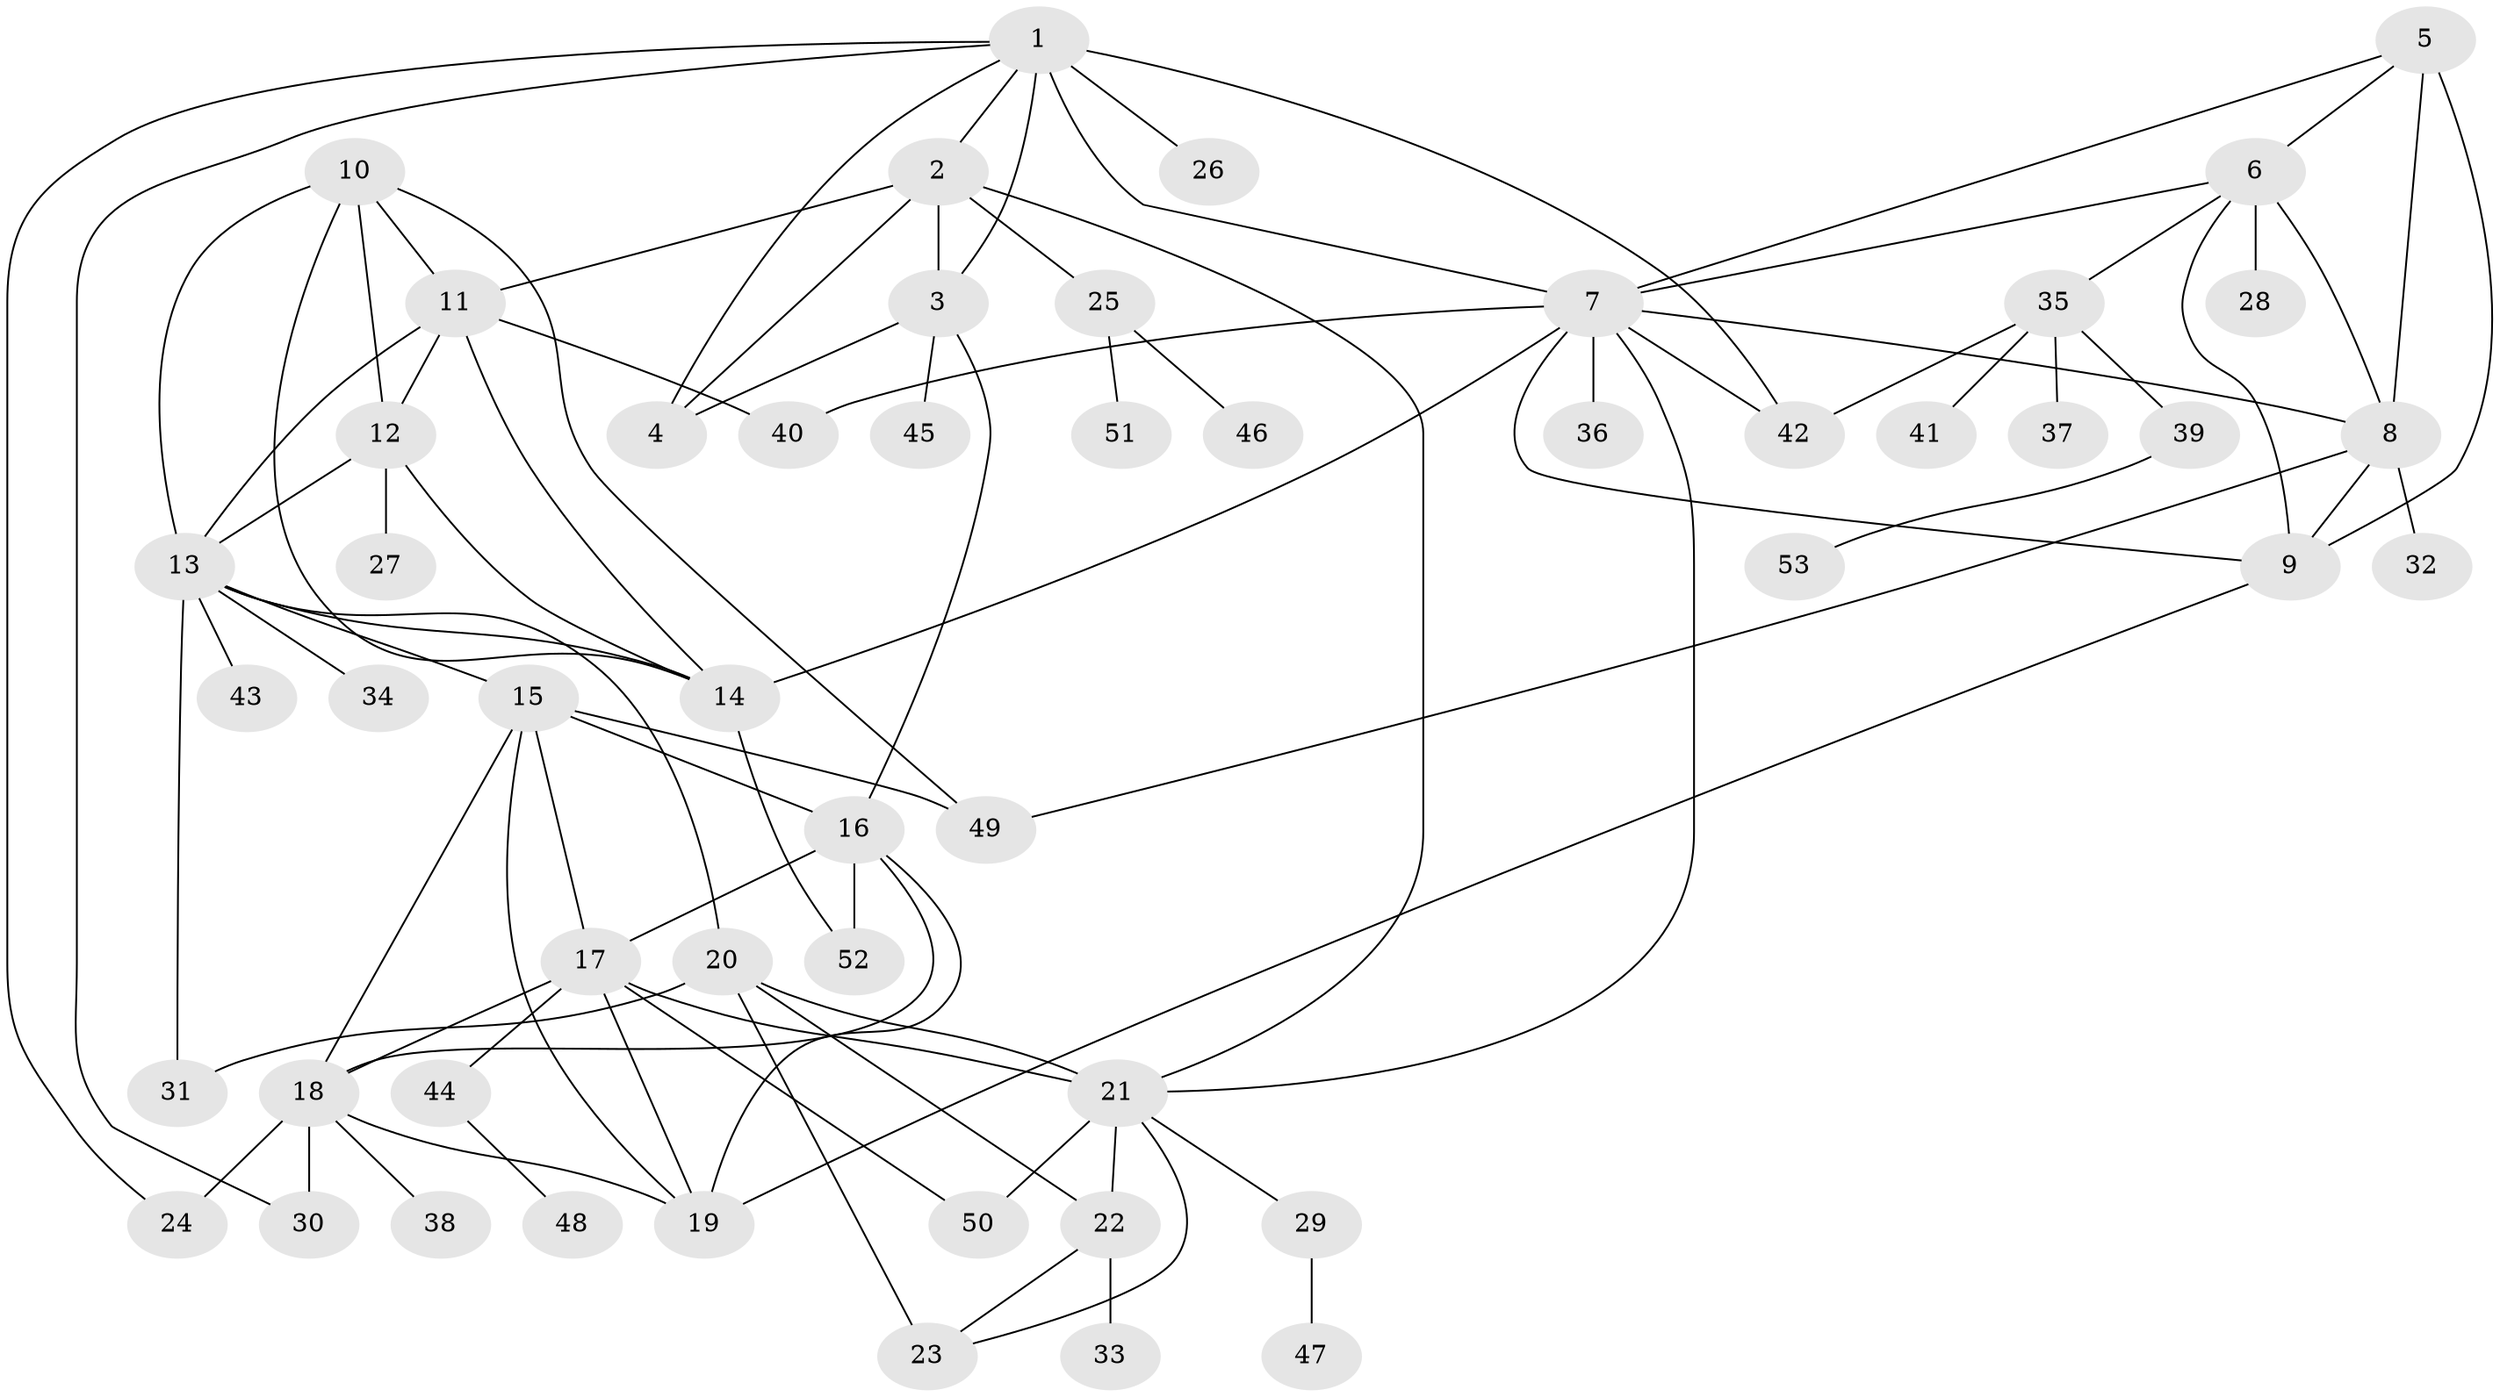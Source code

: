 // original degree distribution, {12: 0.028846153846153848, 4: 0.009615384615384616, 7: 0.038461538461538464, 5: 0.04807692307692308, 8: 0.057692307692307696, 6: 0.04807692307692308, 11: 0.009615384615384616, 10: 0.009615384615384616, 2: 0.19230769230769232, 1: 0.5192307692307693, 3: 0.038461538461538464}
// Generated by graph-tools (version 1.1) at 2025/37/03/09/25 02:37:43]
// undirected, 53 vertices, 92 edges
graph export_dot {
graph [start="1"]
  node [color=gray90,style=filled];
  1;
  2;
  3;
  4;
  5;
  6;
  7;
  8;
  9;
  10;
  11;
  12;
  13;
  14;
  15;
  16;
  17;
  18;
  19;
  20;
  21;
  22;
  23;
  24;
  25;
  26;
  27;
  28;
  29;
  30;
  31;
  32;
  33;
  34;
  35;
  36;
  37;
  38;
  39;
  40;
  41;
  42;
  43;
  44;
  45;
  46;
  47;
  48;
  49;
  50;
  51;
  52;
  53;
  1 -- 2 [weight=2.0];
  1 -- 3 [weight=1.0];
  1 -- 4 [weight=1.0];
  1 -- 7 [weight=1.0];
  1 -- 24 [weight=1.0];
  1 -- 26 [weight=1.0];
  1 -- 30 [weight=1.0];
  1 -- 42 [weight=3.0];
  2 -- 3 [weight=2.0];
  2 -- 4 [weight=2.0];
  2 -- 11 [weight=1.0];
  2 -- 21 [weight=1.0];
  2 -- 25 [weight=2.0];
  3 -- 4 [weight=1.0];
  3 -- 16 [weight=1.0];
  3 -- 45 [weight=1.0];
  5 -- 6 [weight=1.0];
  5 -- 7 [weight=1.0];
  5 -- 8 [weight=1.0];
  5 -- 9 [weight=2.0];
  6 -- 7 [weight=1.0];
  6 -- 8 [weight=1.0];
  6 -- 9 [weight=1.0];
  6 -- 28 [weight=2.0];
  6 -- 35 [weight=1.0];
  7 -- 8 [weight=1.0];
  7 -- 9 [weight=1.0];
  7 -- 14 [weight=1.0];
  7 -- 21 [weight=1.0];
  7 -- 36 [weight=1.0];
  7 -- 40 [weight=2.0];
  7 -- 42 [weight=1.0];
  8 -- 9 [weight=1.0];
  8 -- 32 [weight=1.0];
  8 -- 49 [weight=1.0];
  9 -- 19 [weight=1.0];
  10 -- 11 [weight=1.0];
  10 -- 12 [weight=1.0];
  10 -- 13 [weight=1.0];
  10 -- 14 [weight=1.0];
  10 -- 49 [weight=1.0];
  11 -- 12 [weight=1.0];
  11 -- 13 [weight=1.0];
  11 -- 14 [weight=1.0];
  11 -- 40 [weight=1.0];
  12 -- 13 [weight=1.0];
  12 -- 14 [weight=1.0];
  12 -- 27 [weight=3.0];
  13 -- 14 [weight=1.0];
  13 -- 15 [weight=1.0];
  13 -- 20 [weight=1.0];
  13 -- 31 [weight=1.0];
  13 -- 34 [weight=2.0];
  13 -- 43 [weight=1.0];
  14 -- 52 [weight=1.0];
  15 -- 16 [weight=1.0];
  15 -- 17 [weight=1.0];
  15 -- 18 [weight=1.0];
  15 -- 19 [weight=1.0];
  15 -- 49 [weight=2.0];
  16 -- 17 [weight=1.0];
  16 -- 18 [weight=1.0];
  16 -- 19 [weight=1.0];
  16 -- 52 [weight=2.0];
  17 -- 18 [weight=1.0];
  17 -- 19 [weight=1.0];
  17 -- 21 [weight=1.0];
  17 -- 44 [weight=1.0];
  17 -- 50 [weight=1.0];
  18 -- 19 [weight=1.0];
  18 -- 24 [weight=5.0];
  18 -- 30 [weight=1.0];
  18 -- 38 [weight=1.0];
  20 -- 21 [weight=2.0];
  20 -- 22 [weight=2.0];
  20 -- 23 [weight=2.0];
  20 -- 31 [weight=1.0];
  21 -- 22 [weight=1.0];
  21 -- 23 [weight=1.0];
  21 -- 29 [weight=1.0];
  21 -- 50 [weight=1.0];
  22 -- 23 [weight=1.0];
  22 -- 33 [weight=1.0];
  25 -- 46 [weight=1.0];
  25 -- 51 [weight=1.0];
  29 -- 47 [weight=1.0];
  35 -- 37 [weight=1.0];
  35 -- 39 [weight=1.0];
  35 -- 41 [weight=1.0];
  35 -- 42 [weight=1.0];
  39 -- 53 [weight=1.0];
  44 -- 48 [weight=1.0];
}
